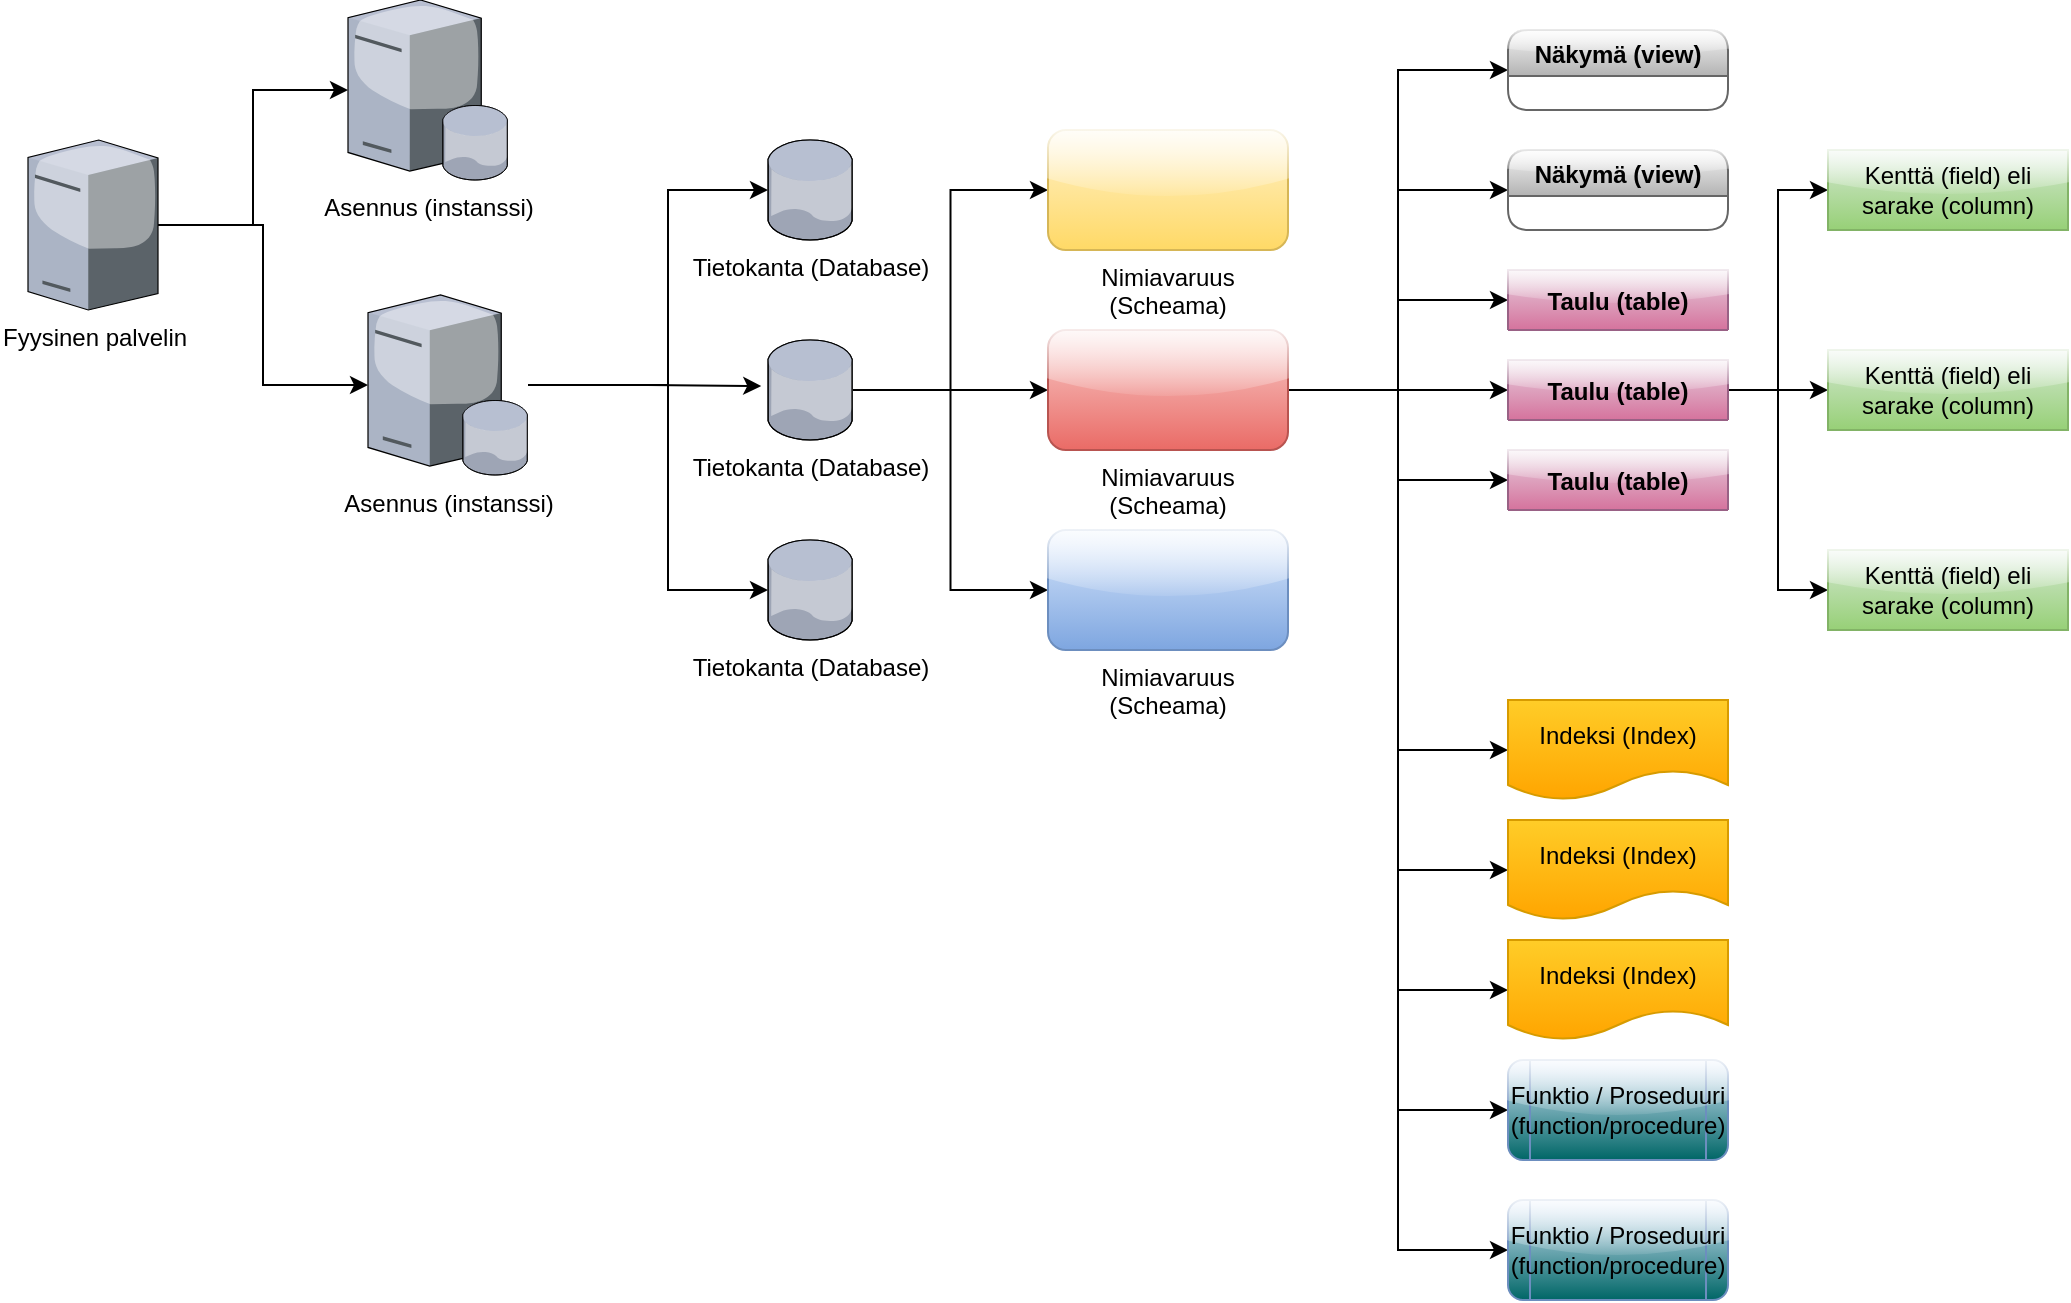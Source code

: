 <mxfile version="20.2.3" type="device"><diagram id="tSSd0yJHiADuqzmqH0pF" name="Page-1"><mxGraphModel dx="1422" dy="865" grid="1" gridSize="10" guides="1" tooltips="1" connect="1" arrows="1" fold="1" page="1" pageScale="1" pageWidth="1169" pageHeight="827" math="0" shadow="0"><root><mxCell id="0"/><mxCell id="1" parent="0"/><mxCell id="-TL9msVDRsdU8F5tQNfk-5" style="edgeStyle=orthogonalEdgeStyle;rounded=0;orthogonalLoop=1;jettySize=auto;html=1;endArrow=classic;endFill=1;" edge="1" parent="1" source="-TL9msVDRsdU8F5tQNfk-1" target="-TL9msVDRsdU8F5tQNfk-3"><mxGeometry relative="1" as="geometry"/></mxCell><mxCell id="-TL9msVDRsdU8F5tQNfk-6" style="edgeStyle=orthogonalEdgeStyle;rounded=0;orthogonalLoop=1;jettySize=auto;html=1;endArrow=classic;endFill=1;" edge="1" parent="1" source="-TL9msVDRsdU8F5tQNfk-1" target="-TL9msVDRsdU8F5tQNfk-4"><mxGeometry relative="1" as="geometry"/></mxCell><mxCell id="-TL9msVDRsdU8F5tQNfk-1" value="Fyysinen palvelin" style="verticalLabelPosition=bottom;sketch=0;aspect=fixed;html=1;verticalAlign=top;strokeColor=none;align=center;outlineConnect=0;shape=mxgraph.citrix.license_server;" vertex="1" parent="1"><mxGeometry x="100" y="100" width="65" height="85" as="geometry"/></mxCell><mxCell id="-TL9msVDRsdU8F5tQNfk-3" value="Asennus (instanssi)" style="verticalLabelPosition=bottom;sketch=0;aspect=fixed;html=1;verticalAlign=top;strokeColor=none;align=center;outlineConnect=0;shape=mxgraph.citrix.database_server;" vertex="1" parent="1"><mxGeometry x="260" y="30" width="80" height="90" as="geometry"/></mxCell><mxCell id="-TL9msVDRsdU8F5tQNfk-16" style="edgeStyle=orthogonalEdgeStyle;rounded=0;orthogonalLoop=1;jettySize=auto;html=1;endArrow=classic;endFill=1;" edge="1" parent="1" source="-TL9msVDRsdU8F5tQNfk-4" target="-TL9msVDRsdU8F5tQNfk-10"><mxGeometry relative="1" as="geometry"><Array as="points"><mxPoint x="420" y="223"/><mxPoint x="420" y="325"/></Array></mxGeometry></mxCell><mxCell id="-TL9msVDRsdU8F5tQNfk-18" style="edgeStyle=orthogonalEdgeStyle;rounded=0;orthogonalLoop=1;jettySize=auto;html=1;endArrow=classic;endFill=1;" edge="1" parent="1" source="-TL9msVDRsdU8F5tQNfk-4" target="-TL9msVDRsdU8F5tQNfk-11"><mxGeometry relative="1" as="geometry"><Array as="points"><mxPoint x="420" y="223"/><mxPoint x="420" y="125"/></Array></mxGeometry></mxCell><mxCell id="-TL9msVDRsdU8F5tQNfk-19" style="edgeStyle=orthogonalEdgeStyle;rounded=0;orthogonalLoop=1;jettySize=auto;html=1;entryX=-0.08;entryY=0.46;entryDx=0;entryDy=0;entryPerimeter=0;endArrow=classic;endFill=1;" edge="1" parent="1" source="-TL9msVDRsdU8F5tQNfk-4" target="-TL9msVDRsdU8F5tQNfk-7"><mxGeometry relative="1" as="geometry"/></mxCell><mxCell id="-TL9msVDRsdU8F5tQNfk-4" value="Asennus (instanssi)" style="verticalLabelPosition=bottom;sketch=0;aspect=fixed;html=1;verticalAlign=top;strokeColor=none;align=center;outlineConnect=0;shape=mxgraph.citrix.database_server;" vertex="1" parent="1"><mxGeometry x="270" y="177.5" width="80" height="90" as="geometry"/></mxCell><mxCell id="-TL9msVDRsdU8F5tQNfk-23" style="edgeStyle=orthogonalEdgeStyle;rounded=0;orthogonalLoop=1;jettySize=auto;html=1;entryX=0;entryY=0.5;entryDx=0;entryDy=0;endArrow=classic;endFill=1;" edge="1" parent="1" source="-TL9msVDRsdU8F5tQNfk-7" target="-TL9msVDRsdU8F5tQNfk-20"><mxGeometry relative="1" as="geometry"/></mxCell><mxCell id="-TL9msVDRsdU8F5tQNfk-24" style="edgeStyle=orthogonalEdgeStyle;rounded=0;orthogonalLoop=1;jettySize=auto;html=1;entryX=0;entryY=0.5;entryDx=0;entryDy=0;endArrow=classic;endFill=1;" edge="1" parent="1" source="-TL9msVDRsdU8F5tQNfk-7" target="-TL9msVDRsdU8F5tQNfk-21"><mxGeometry relative="1" as="geometry"/></mxCell><mxCell id="-TL9msVDRsdU8F5tQNfk-25" style="edgeStyle=orthogonalEdgeStyle;rounded=0;orthogonalLoop=1;jettySize=auto;html=1;entryX=0;entryY=0.5;entryDx=0;entryDy=0;endArrow=classic;endFill=1;" edge="1" parent="1" source="-TL9msVDRsdU8F5tQNfk-7" target="-TL9msVDRsdU8F5tQNfk-22"><mxGeometry relative="1" as="geometry"/></mxCell><mxCell id="-TL9msVDRsdU8F5tQNfk-7" value="Tietokanta (Database)" style="verticalLabelPosition=bottom;sketch=0;aspect=fixed;html=1;verticalAlign=top;strokeColor=none;align=center;outlineConnect=0;shape=mxgraph.citrix.database;" vertex="1" parent="1"><mxGeometry x="470" y="200" width="42.5" height="50" as="geometry"/></mxCell><mxCell id="-TL9msVDRsdU8F5tQNfk-10" value="Tietokanta (Database)" style="verticalLabelPosition=bottom;sketch=0;aspect=fixed;html=1;verticalAlign=top;strokeColor=none;align=center;outlineConnect=0;shape=mxgraph.citrix.database;" vertex="1" parent="1"><mxGeometry x="470" y="300" width="42.5" height="50" as="geometry"/></mxCell><mxCell id="-TL9msVDRsdU8F5tQNfk-11" value="Tietokanta (Database)" style="verticalLabelPosition=bottom;sketch=0;aspect=fixed;html=1;verticalAlign=top;strokeColor=none;align=center;outlineConnect=0;shape=mxgraph.citrix.database;" vertex="1" parent="1"><mxGeometry x="470" y="100" width="42.5" height="50" as="geometry"/></mxCell><mxCell id="-TL9msVDRsdU8F5tQNfk-20" value="Nimiavaruus (Scheama)" style="rounded=1;whiteSpace=wrap;html=1;labelPosition=center;verticalLabelPosition=bottom;align=center;verticalAlign=top;fillColor=#fff2cc;strokeColor=#d6b656;shadow=0;glass=1;sketch=0;gradientColor=#ffd966;" vertex="1" parent="1"><mxGeometry x="610" y="95" width="120" height="60" as="geometry"/></mxCell><mxCell id="-TL9msVDRsdU8F5tQNfk-65" style="edgeStyle=orthogonalEdgeStyle;rounded=0;orthogonalLoop=1;jettySize=auto;html=1;entryX=0;entryY=0.5;entryDx=0;entryDy=0;endArrow=classic;endFill=1;" edge="1" parent="1" source="-TL9msVDRsdU8F5tQNfk-21" target="-TL9msVDRsdU8F5tQNfk-26"><mxGeometry relative="1" as="geometry"/></mxCell><mxCell id="-TL9msVDRsdU8F5tQNfk-67" style="edgeStyle=orthogonalEdgeStyle;rounded=0;orthogonalLoop=1;jettySize=auto;html=1;entryX=0;entryY=0.5;entryDx=0;entryDy=0;endArrow=classic;endFill=1;" edge="1" parent="1" source="-TL9msVDRsdU8F5tQNfk-21" target="-TL9msVDRsdU8F5tQNfk-52"><mxGeometry relative="1" as="geometry"/></mxCell><mxCell id="-TL9msVDRsdU8F5tQNfk-68" style="edgeStyle=orthogonalEdgeStyle;rounded=0;orthogonalLoop=1;jettySize=auto;html=1;entryX=0;entryY=0.5;entryDx=0;entryDy=0;endArrow=classic;endFill=1;" edge="1" parent="1" source="-TL9msVDRsdU8F5tQNfk-21" target="-TL9msVDRsdU8F5tQNfk-39"><mxGeometry relative="1" as="geometry"/></mxCell><mxCell id="-TL9msVDRsdU8F5tQNfk-79" style="edgeStyle=orthogonalEdgeStyle;rounded=0;orthogonalLoop=1;jettySize=auto;html=1;entryX=0;entryY=0.5;entryDx=0;entryDy=0;endArrow=classic;endFill=1;" edge="1" parent="1" source="-TL9msVDRsdU8F5tQNfk-21" target="-TL9msVDRsdU8F5tQNfk-76"><mxGeometry relative="1" as="geometry"/></mxCell><mxCell id="-TL9msVDRsdU8F5tQNfk-80" style="edgeStyle=orthogonalEdgeStyle;rounded=0;orthogonalLoop=1;jettySize=auto;html=1;entryX=0;entryY=0.5;entryDx=0;entryDy=0;endArrow=classic;endFill=1;" edge="1" parent="1" source="-TL9msVDRsdU8F5tQNfk-21" target="-TL9msVDRsdU8F5tQNfk-78"><mxGeometry relative="1" as="geometry"/></mxCell><mxCell id="-TL9msVDRsdU8F5tQNfk-81" style="edgeStyle=orthogonalEdgeStyle;rounded=0;orthogonalLoop=1;jettySize=auto;html=1;entryX=0;entryY=0.5;entryDx=0;entryDy=0;endArrow=classic;endFill=1;" edge="1" parent="1" source="-TL9msVDRsdU8F5tQNfk-21" target="-TL9msVDRsdU8F5tQNfk-77"><mxGeometry relative="1" as="geometry"/></mxCell><mxCell id="-TL9msVDRsdU8F5tQNfk-85" style="edgeStyle=orthogonalEdgeStyle;rounded=0;orthogonalLoop=1;jettySize=auto;html=1;entryX=0;entryY=0.5;entryDx=0;entryDy=0;endArrow=classic;endFill=1;" edge="1" parent="1" source="-TL9msVDRsdU8F5tQNfk-21" target="-TL9msVDRsdU8F5tQNfk-82"><mxGeometry relative="1" as="geometry"/></mxCell><mxCell id="-TL9msVDRsdU8F5tQNfk-86" style="edgeStyle=orthogonalEdgeStyle;rounded=0;orthogonalLoop=1;jettySize=auto;html=1;entryX=0;entryY=0.5;entryDx=0;entryDy=0;endArrow=classic;endFill=1;" edge="1" parent="1" source="-TL9msVDRsdU8F5tQNfk-21" target="-TL9msVDRsdU8F5tQNfk-83"><mxGeometry relative="1" as="geometry"/></mxCell><mxCell id="-TL9msVDRsdU8F5tQNfk-89" style="edgeStyle=orthogonalEdgeStyle;rounded=0;orthogonalLoop=1;jettySize=auto;html=1;entryX=0;entryY=0.5;entryDx=0;entryDy=0;endArrow=classic;endFill=1;" edge="1" parent="1" source="-TL9msVDRsdU8F5tQNfk-21" target="-TL9msVDRsdU8F5tQNfk-87"><mxGeometry relative="1" as="geometry"/></mxCell><mxCell id="-TL9msVDRsdU8F5tQNfk-90" style="edgeStyle=orthogonalEdgeStyle;rounded=0;orthogonalLoop=1;jettySize=auto;html=1;entryX=0;entryY=0.5;entryDx=0;entryDy=0;endArrow=classic;endFill=1;" edge="1" parent="1" source="-TL9msVDRsdU8F5tQNfk-21" target="-TL9msVDRsdU8F5tQNfk-88"><mxGeometry relative="1" as="geometry"/></mxCell><mxCell id="-TL9msVDRsdU8F5tQNfk-21" value="Nimiavaruus (Scheama)" style="rounded=1;whiteSpace=wrap;html=1;labelPosition=center;verticalLabelPosition=bottom;align=center;verticalAlign=top;fillColor=#f8cecc;strokeColor=#b85450;shadow=0;glass=1;sketch=0;gradientColor=#ea6b66;" vertex="1" parent="1"><mxGeometry x="610" y="195" width="120" height="60" as="geometry"/></mxCell><mxCell id="-TL9msVDRsdU8F5tQNfk-22" value="Nimiavaruus (Scheama)" style="rounded=1;whiteSpace=wrap;html=1;labelPosition=center;verticalLabelPosition=bottom;align=center;verticalAlign=top;fillColor=#dae8fc;strokeColor=#6c8ebf;shadow=0;glass=1;sketch=0;gradientColor=#7ea6e0;" vertex="1" parent="1"><mxGeometry x="610" y="295" width="120" height="60" as="geometry"/></mxCell><mxCell id="-TL9msVDRsdU8F5tQNfk-26" value="Taulu (table)" style="shape=table;startSize=30;container=1;collapsible=1;childLayout=tableLayout;fixedRows=1;rowLines=0;fontStyle=1;align=center;resizeLast=1;rounded=1;shadow=0;glass=1;sketch=0;gradientColor=#d5739d;fillColor=#e6d0de;strokeColor=#996185;" vertex="1" collapsed="1" parent="1"><mxGeometry x="840" y="165" width="110" height="30" as="geometry"><mxRectangle x="890" y="110" width="150" height="160" as="alternateBounds"/></mxGeometry></mxCell><mxCell id="-TL9msVDRsdU8F5tQNfk-27" value="" style="shape=tableRow;horizontal=0;startSize=0;swimlaneHead=0;swimlaneBody=0;fillColor=none;collapsible=0;dropTarget=0;points=[[0,0.5],[1,0.5]];portConstraint=eastwest;top=0;left=0;right=0;bottom=1;rounded=1;shadow=0;glass=1;sketch=0;" vertex="1" parent="-TL9msVDRsdU8F5tQNfk-26"><mxGeometry y="30" width="150" height="40" as="geometry"/></mxCell><mxCell id="-TL9msVDRsdU8F5tQNfk-28" value="PK" style="shape=partialRectangle;connectable=0;fillColor=none;top=0;left=0;bottom=0;right=0;fontStyle=1;overflow=hidden;rounded=1;shadow=0;glass=1;sketch=0;" vertex="1" parent="-TL9msVDRsdU8F5tQNfk-27"><mxGeometry width="30" height="40" as="geometry"><mxRectangle width="30" height="40" as="alternateBounds"/></mxGeometry></mxCell><mxCell id="-TL9msVDRsdU8F5tQNfk-29" value="UniqueID" style="shape=partialRectangle;connectable=0;fillColor=none;top=0;left=0;bottom=0;right=0;align=left;spacingLeft=6;fontStyle=5;overflow=hidden;rounded=1;shadow=0;glass=1;sketch=0;" vertex="1" parent="-TL9msVDRsdU8F5tQNfk-27"><mxGeometry x="30" width="120" height="40" as="geometry"><mxRectangle width="120" height="40" as="alternateBounds"/></mxGeometry></mxCell><mxCell id="-TL9msVDRsdU8F5tQNfk-30" value="" style="shape=tableRow;horizontal=0;startSize=0;swimlaneHead=0;swimlaneBody=0;fillColor=none;collapsible=0;dropTarget=0;points=[[0,0.5],[1,0.5]];portConstraint=eastwest;top=0;left=0;right=0;bottom=0;rounded=1;shadow=0;glass=1;sketch=0;" vertex="1" parent="-TL9msVDRsdU8F5tQNfk-26"><mxGeometry y="70" width="150" height="30" as="geometry"/></mxCell><mxCell id="-TL9msVDRsdU8F5tQNfk-31" value="" style="shape=partialRectangle;connectable=0;fillColor=none;top=0;left=0;bottom=0;right=0;editable=1;overflow=hidden;rounded=1;shadow=0;glass=1;sketch=0;" vertex="1" parent="-TL9msVDRsdU8F5tQNfk-30"><mxGeometry width="30" height="30" as="geometry"><mxRectangle width="30" height="30" as="alternateBounds"/></mxGeometry></mxCell><mxCell id="-TL9msVDRsdU8F5tQNfk-32" value="" style="shape=partialRectangle;connectable=0;fillColor=none;top=0;left=0;bottom=0;right=0;align=left;spacingLeft=6;overflow=hidden;rounded=1;shadow=0;glass=1;sketch=0;" vertex="1" parent="-TL9msVDRsdU8F5tQNfk-30"><mxGeometry x="30" width="120" height="30" as="geometry"><mxRectangle width="120" height="30" as="alternateBounds"/></mxGeometry></mxCell><mxCell id="-TL9msVDRsdU8F5tQNfk-33" value="" style="shape=tableRow;horizontal=0;startSize=0;swimlaneHead=0;swimlaneBody=0;fillColor=none;collapsible=0;dropTarget=0;points=[[0,0.5],[1,0.5]];portConstraint=eastwest;top=0;left=0;right=0;bottom=0;rounded=1;shadow=0;glass=1;sketch=0;" vertex="1" parent="-TL9msVDRsdU8F5tQNfk-26"><mxGeometry y="100" width="150" height="30" as="geometry"/></mxCell><mxCell id="-TL9msVDRsdU8F5tQNfk-34" value="" style="shape=partialRectangle;connectable=0;fillColor=none;top=0;left=0;bottom=0;right=0;editable=1;overflow=hidden;rounded=1;shadow=0;glass=1;sketch=0;" vertex="1" parent="-TL9msVDRsdU8F5tQNfk-33"><mxGeometry width="30" height="30" as="geometry"><mxRectangle width="30" height="30" as="alternateBounds"/></mxGeometry></mxCell><mxCell id="-TL9msVDRsdU8F5tQNfk-35" value="" style="shape=partialRectangle;connectable=0;fillColor=none;top=0;left=0;bottom=0;right=0;align=left;spacingLeft=6;overflow=hidden;rounded=1;shadow=0;glass=1;sketch=0;" vertex="1" parent="-TL9msVDRsdU8F5tQNfk-33"><mxGeometry x="30" width="120" height="30" as="geometry"><mxRectangle width="120" height="30" as="alternateBounds"/></mxGeometry></mxCell><mxCell id="-TL9msVDRsdU8F5tQNfk-36" value="" style="shape=tableRow;horizontal=0;startSize=0;swimlaneHead=0;swimlaneBody=0;fillColor=none;collapsible=0;dropTarget=0;points=[[0,0.5],[1,0.5]];portConstraint=eastwest;top=0;left=0;right=0;bottom=0;rounded=1;shadow=0;glass=1;sketch=0;" vertex="1" parent="-TL9msVDRsdU8F5tQNfk-26"><mxGeometry y="130" width="150" height="30" as="geometry"/></mxCell><mxCell id="-TL9msVDRsdU8F5tQNfk-37" value="" style="shape=partialRectangle;connectable=0;fillColor=none;top=0;left=0;bottom=0;right=0;editable=1;overflow=hidden;rounded=1;shadow=0;glass=1;sketch=0;" vertex="1" parent="-TL9msVDRsdU8F5tQNfk-36"><mxGeometry width="30" height="30" as="geometry"><mxRectangle width="30" height="30" as="alternateBounds"/></mxGeometry></mxCell><mxCell id="-TL9msVDRsdU8F5tQNfk-38" value="" style="shape=partialRectangle;connectable=0;fillColor=none;top=0;left=0;bottom=0;right=0;align=left;spacingLeft=6;overflow=hidden;rounded=1;shadow=0;glass=1;sketch=0;" vertex="1" parent="-TL9msVDRsdU8F5tQNfk-36"><mxGeometry x="30" width="120" height="30" as="geometry"><mxRectangle width="120" height="30" as="alternateBounds"/></mxGeometry></mxCell><mxCell id="-TL9msVDRsdU8F5tQNfk-72" style="edgeStyle=orthogonalEdgeStyle;rounded=0;orthogonalLoop=1;jettySize=auto;html=1;entryX=0;entryY=0.5;entryDx=0;entryDy=0;endArrow=classic;endFill=1;" edge="1" parent="1" source="-TL9msVDRsdU8F5tQNfk-39" target="-TL9msVDRsdU8F5tQNfk-69"><mxGeometry relative="1" as="geometry"/></mxCell><mxCell id="-TL9msVDRsdU8F5tQNfk-73" style="edgeStyle=orthogonalEdgeStyle;rounded=0;orthogonalLoop=1;jettySize=auto;html=1;entryX=0;entryY=0.5;entryDx=0;entryDy=0;endArrow=classic;endFill=1;" edge="1" parent="1" source="-TL9msVDRsdU8F5tQNfk-39" target="-TL9msVDRsdU8F5tQNfk-70"><mxGeometry relative="1" as="geometry"/></mxCell><mxCell id="-TL9msVDRsdU8F5tQNfk-74" style="edgeStyle=orthogonalEdgeStyle;rounded=0;orthogonalLoop=1;jettySize=auto;html=1;entryX=0;entryY=0.5;entryDx=0;entryDy=0;endArrow=classic;endFill=1;" edge="1" parent="1" source="-TL9msVDRsdU8F5tQNfk-39" target="-TL9msVDRsdU8F5tQNfk-71"><mxGeometry relative="1" as="geometry"/></mxCell><mxCell id="-TL9msVDRsdU8F5tQNfk-39" value="Taulu (table)" style="shape=table;startSize=30;container=1;collapsible=1;childLayout=tableLayout;fixedRows=1;rowLines=0;fontStyle=1;align=center;resizeLast=1;rounded=1;shadow=0;glass=1;sketch=0;gradientColor=#d5739d;fillColor=#e6d0de;strokeColor=#996185;" vertex="1" collapsed="1" parent="1"><mxGeometry x="840" y="210" width="110" height="30" as="geometry"><mxRectangle x="890" y="207.5" width="150" height="160" as="alternateBounds"/></mxGeometry></mxCell><mxCell id="-TL9msVDRsdU8F5tQNfk-40" value="" style="shape=tableRow;horizontal=0;startSize=0;swimlaneHead=0;swimlaneBody=0;fillColor=none;collapsible=0;dropTarget=0;points=[[0,0.5],[1,0.5]];portConstraint=eastwest;top=0;left=0;right=0;bottom=1;rounded=1;shadow=0;glass=1;sketch=0;" vertex="1" parent="-TL9msVDRsdU8F5tQNfk-39"><mxGeometry y="30" width="150" height="40" as="geometry"/></mxCell><mxCell id="-TL9msVDRsdU8F5tQNfk-41" value="PK" style="shape=partialRectangle;connectable=0;fillColor=none;top=0;left=0;bottom=0;right=0;fontStyle=1;overflow=hidden;rounded=1;shadow=0;glass=1;sketch=0;" vertex="1" parent="-TL9msVDRsdU8F5tQNfk-40"><mxGeometry width="30" height="40" as="geometry"><mxRectangle width="30" height="40" as="alternateBounds"/></mxGeometry></mxCell><mxCell id="-TL9msVDRsdU8F5tQNfk-42" value="UniqueID" style="shape=partialRectangle;connectable=0;fillColor=none;top=0;left=0;bottom=0;right=0;align=left;spacingLeft=6;fontStyle=5;overflow=hidden;rounded=1;shadow=0;glass=1;sketch=0;" vertex="1" parent="-TL9msVDRsdU8F5tQNfk-40"><mxGeometry x="30" width="120" height="40" as="geometry"><mxRectangle width="120" height="40" as="alternateBounds"/></mxGeometry></mxCell><mxCell id="-TL9msVDRsdU8F5tQNfk-43" value="" style="shape=tableRow;horizontal=0;startSize=0;swimlaneHead=0;swimlaneBody=0;fillColor=none;collapsible=0;dropTarget=0;points=[[0,0.5],[1,0.5]];portConstraint=eastwest;top=0;left=0;right=0;bottom=0;rounded=1;shadow=0;glass=1;sketch=0;" vertex="1" parent="-TL9msVDRsdU8F5tQNfk-39"><mxGeometry y="70" width="150" height="30" as="geometry"/></mxCell><mxCell id="-TL9msVDRsdU8F5tQNfk-44" value="" style="shape=partialRectangle;connectable=0;fillColor=none;top=0;left=0;bottom=0;right=0;editable=1;overflow=hidden;rounded=1;shadow=0;glass=1;sketch=0;" vertex="1" parent="-TL9msVDRsdU8F5tQNfk-43"><mxGeometry width="30" height="30" as="geometry"><mxRectangle width="30" height="30" as="alternateBounds"/></mxGeometry></mxCell><mxCell id="-TL9msVDRsdU8F5tQNfk-45" value="" style="shape=partialRectangle;connectable=0;fillColor=none;top=0;left=0;bottom=0;right=0;align=left;spacingLeft=6;overflow=hidden;rounded=1;shadow=0;glass=1;sketch=0;" vertex="1" parent="-TL9msVDRsdU8F5tQNfk-43"><mxGeometry x="30" width="120" height="30" as="geometry"><mxRectangle width="120" height="30" as="alternateBounds"/></mxGeometry></mxCell><mxCell id="-TL9msVDRsdU8F5tQNfk-46" value="" style="shape=tableRow;horizontal=0;startSize=0;swimlaneHead=0;swimlaneBody=0;fillColor=none;collapsible=0;dropTarget=0;points=[[0,0.5],[1,0.5]];portConstraint=eastwest;top=0;left=0;right=0;bottom=0;rounded=1;shadow=0;glass=1;sketch=0;" vertex="1" parent="-TL9msVDRsdU8F5tQNfk-39"><mxGeometry y="100" width="150" height="30" as="geometry"/></mxCell><mxCell id="-TL9msVDRsdU8F5tQNfk-47" value="" style="shape=partialRectangle;connectable=0;fillColor=none;top=0;left=0;bottom=0;right=0;editable=1;overflow=hidden;rounded=1;shadow=0;glass=1;sketch=0;" vertex="1" parent="-TL9msVDRsdU8F5tQNfk-46"><mxGeometry width="30" height="30" as="geometry"><mxRectangle width="30" height="30" as="alternateBounds"/></mxGeometry></mxCell><mxCell id="-TL9msVDRsdU8F5tQNfk-48" value="" style="shape=partialRectangle;connectable=0;fillColor=none;top=0;left=0;bottom=0;right=0;align=left;spacingLeft=6;overflow=hidden;rounded=1;shadow=0;glass=1;sketch=0;" vertex="1" parent="-TL9msVDRsdU8F5tQNfk-46"><mxGeometry x="30" width="120" height="30" as="geometry"><mxRectangle width="120" height="30" as="alternateBounds"/></mxGeometry></mxCell><mxCell id="-TL9msVDRsdU8F5tQNfk-49" value="" style="shape=tableRow;horizontal=0;startSize=0;swimlaneHead=0;swimlaneBody=0;fillColor=none;collapsible=0;dropTarget=0;points=[[0,0.5],[1,0.5]];portConstraint=eastwest;top=0;left=0;right=0;bottom=0;rounded=1;shadow=0;glass=1;sketch=0;" vertex="1" parent="-TL9msVDRsdU8F5tQNfk-39"><mxGeometry y="130" width="150" height="30" as="geometry"/></mxCell><mxCell id="-TL9msVDRsdU8F5tQNfk-50" value="" style="shape=partialRectangle;connectable=0;fillColor=none;top=0;left=0;bottom=0;right=0;editable=1;overflow=hidden;rounded=1;shadow=0;glass=1;sketch=0;" vertex="1" parent="-TL9msVDRsdU8F5tQNfk-49"><mxGeometry width="30" height="30" as="geometry"><mxRectangle width="30" height="30" as="alternateBounds"/></mxGeometry></mxCell><mxCell id="-TL9msVDRsdU8F5tQNfk-51" value="" style="shape=partialRectangle;connectable=0;fillColor=none;top=0;left=0;bottom=0;right=0;align=left;spacingLeft=6;overflow=hidden;rounded=1;shadow=0;glass=1;sketch=0;" vertex="1" parent="-TL9msVDRsdU8F5tQNfk-49"><mxGeometry x="30" width="120" height="30" as="geometry"><mxRectangle width="120" height="30" as="alternateBounds"/></mxGeometry></mxCell><mxCell id="-TL9msVDRsdU8F5tQNfk-52" value="Taulu (table)" style="shape=table;startSize=30;container=1;collapsible=1;childLayout=tableLayout;fixedRows=1;rowLines=0;fontStyle=1;align=center;resizeLast=1;rounded=1;shadow=0;glass=1;sketch=0;gradientColor=#d5739d;fillColor=#e6d0de;strokeColor=#996185;" vertex="1" collapsed="1" parent="1"><mxGeometry x="840" y="255" width="110" height="30" as="geometry"><mxRectangle x="880" y="135" width="150" height="160" as="alternateBounds"/></mxGeometry></mxCell><mxCell id="-TL9msVDRsdU8F5tQNfk-53" value="" style="shape=tableRow;horizontal=0;startSize=0;swimlaneHead=0;swimlaneBody=0;fillColor=none;collapsible=0;dropTarget=0;points=[[0,0.5],[1,0.5]];portConstraint=eastwest;top=0;left=0;right=0;bottom=1;rounded=1;shadow=0;glass=1;sketch=0;" vertex="1" parent="-TL9msVDRsdU8F5tQNfk-52"><mxGeometry y="30" width="150" height="40" as="geometry"/></mxCell><mxCell id="-TL9msVDRsdU8F5tQNfk-54" value="PK" style="shape=partialRectangle;connectable=0;fillColor=none;top=0;left=0;bottom=0;right=0;fontStyle=1;overflow=hidden;rounded=1;shadow=0;glass=1;sketch=0;" vertex="1" parent="-TL9msVDRsdU8F5tQNfk-53"><mxGeometry width="30" height="40" as="geometry"><mxRectangle width="30" height="40" as="alternateBounds"/></mxGeometry></mxCell><mxCell id="-TL9msVDRsdU8F5tQNfk-55" value="UniqueID" style="shape=partialRectangle;connectable=0;fillColor=none;top=0;left=0;bottom=0;right=0;align=left;spacingLeft=6;fontStyle=5;overflow=hidden;rounded=1;shadow=0;glass=1;sketch=0;" vertex="1" parent="-TL9msVDRsdU8F5tQNfk-53"><mxGeometry x="30" width="120" height="40" as="geometry"><mxRectangle width="120" height="40" as="alternateBounds"/></mxGeometry></mxCell><mxCell id="-TL9msVDRsdU8F5tQNfk-56" value="" style="shape=tableRow;horizontal=0;startSize=0;swimlaneHead=0;swimlaneBody=0;fillColor=none;collapsible=0;dropTarget=0;points=[[0,0.5],[1,0.5]];portConstraint=eastwest;top=0;left=0;right=0;bottom=0;rounded=1;shadow=0;glass=1;sketch=0;" vertex="1" parent="-TL9msVDRsdU8F5tQNfk-52"><mxGeometry y="70" width="150" height="30" as="geometry"/></mxCell><mxCell id="-TL9msVDRsdU8F5tQNfk-57" value="" style="shape=partialRectangle;connectable=0;fillColor=none;top=0;left=0;bottom=0;right=0;editable=1;overflow=hidden;rounded=1;shadow=0;glass=1;sketch=0;" vertex="1" parent="-TL9msVDRsdU8F5tQNfk-56"><mxGeometry width="30" height="30" as="geometry"><mxRectangle width="30" height="30" as="alternateBounds"/></mxGeometry></mxCell><mxCell id="-TL9msVDRsdU8F5tQNfk-58" value="" style="shape=partialRectangle;connectable=0;fillColor=none;top=0;left=0;bottom=0;right=0;align=left;spacingLeft=6;overflow=hidden;rounded=1;shadow=0;glass=1;sketch=0;" vertex="1" parent="-TL9msVDRsdU8F5tQNfk-56"><mxGeometry x="30" width="120" height="30" as="geometry"><mxRectangle width="120" height="30" as="alternateBounds"/></mxGeometry></mxCell><mxCell id="-TL9msVDRsdU8F5tQNfk-59" value="" style="shape=tableRow;horizontal=0;startSize=0;swimlaneHead=0;swimlaneBody=0;fillColor=none;collapsible=0;dropTarget=0;points=[[0,0.5],[1,0.5]];portConstraint=eastwest;top=0;left=0;right=0;bottom=0;rounded=1;shadow=0;glass=1;sketch=0;" vertex="1" parent="-TL9msVDRsdU8F5tQNfk-52"><mxGeometry y="100" width="150" height="30" as="geometry"/></mxCell><mxCell id="-TL9msVDRsdU8F5tQNfk-60" value="" style="shape=partialRectangle;connectable=0;fillColor=none;top=0;left=0;bottom=0;right=0;editable=1;overflow=hidden;rounded=1;shadow=0;glass=1;sketch=0;" vertex="1" parent="-TL9msVDRsdU8F5tQNfk-59"><mxGeometry width="30" height="30" as="geometry"><mxRectangle width="30" height="30" as="alternateBounds"/></mxGeometry></mxCell><mxCell id="-TL9msVDRsdU8F5tQNfk-61" value="" style="shape=partialRectangle;connectable=0;fillColor=none;top=0;left=0;bottom=0;right=0;align=left;spacingLeft=6;overflow=hidden;rounded=1;shadow=0;glass=1;sketch=0;" vertex="1" parent="-TL9msVDRsdU8F5tQNfk-59"><mxGeometry x="30" width="120" height="30" as="geometry"><mxRectangle width="120" height="30" as="alternateBounds"/></mxGeometry></mxCell><mxCell id="-TL9msVDRsdU8F5tQNfk-62" value="" style="shape=tableRow;horizontal=0;startSize=0;swimlaneHead=0;swimlaneBody=0;fillColor=none;collapsible=0;dropTarget=0;points=[[0,0.5],[1,0.5]];portConstraint=eastwest;top=0;left=0;right=0;bottom=0;rounded=1;shadow=0;glass=1;sketch=0;" vertex="1" parent="-TL9msVDRsdU8F5tQNfk-52"><mxGeometry y="130" width="150" height="30" as="geometry"/></mxCell><mxCell id="-TL9msVDRsdU8F5tQNfk-63" value="" style="shape=partialRectangle;connectable=0;fillColor=none;top=0;left=0;bottom=0;right=0;editable=1;overflow=hidden;rounded=1;shadow=0;glass=1;sketch=0;" vertex="1" parent="-TL9msVDRsdU8F5tQNfk-62"><mxGeometry width="30" height="30" as="geometry"><mxRectangle width="30" height="30" as="alternateBounds"/></mxGeometry></mxCell><mxCell id="-TL9msVDRsdU8F5tQNfk-64" value="" style="shape=partialRectangle;connectable=0;fillColor=none;top=0;left=0;bottom=0;right=0;align=left;spacingLeft=6;overflow=hidden;rounded=1;shadow=0;glass=1;sketch=0;" vertex="1" parent="-TL9msVDRsdU8F5tQNfk-62"><mxGeometry x="30" width="120" height="30" as="geometry"><mxRectangle width="120" height="30" as="alternateBounds"/></mxGeometry></mxCell><mxCell id="-TL9msVDRsdU8F5tQNfk-69" value="Kenttä (field) eli sarake (column)" style="rounded=0;whiteSpace=wrap;html=1;shadow=0;glass=1;sketch=0;gradientColor=#97d077;fillColor=#d5e8d4;strokeColor=#82b366;" vertex="1" parent="1"><mxGeometry x="1000" y="105" width="120" height="40" as="geometry"/></mxCell><mxCell id="-TL9msVDRsdU8F5tQNfk-70" value="Kenttä (field) eli sarake (column)" style="rounded=0;whiteSpace=wrap;html=1;shadow=0;glass=1;sketch=0;gradientColor=#97d077;fillColor=#d5e8d4;strokeColor=#82b366;" vertex="1" parent="1"><mxGeometry x="1000" y="205" width="120" height="40" as="geometry"/></mxCell><mxCell id="-TL9msVDRsdU8F5tQNfk-71" value="Kenttä (field) eli sarake (column)" style="rounded=0;whiteSpace=wrap;html=1;shadow=0;glass=1;sketch=0;gradientColor=#97d077;fillColor=#d5e8d4;strokeColor=#82b366;" vertex="1" parent="1"><mxGeometry x="1000" y="305" width="120" height="40" as="geometry"/></mxCell><mxCell id="-TL9msVDRsdU8F5tQNfk-76" value="Indeksi (Index)" style="shape=document;whiteSpace=wrap;html=1;boundedLbl=1;rounded=1;shadow=0;glass=1;sketch=0;gradientColor=#ffa500;fillColor=#ffcd28;strokeColor=#d79b00;" vertex="1" parent="1"><mxGeometry x="840" y="380" width="110" height="50" as="geometry"/></mxCell><mxCell id="-TL9msVDRsdU8F5tQNfk-77" value="Indeksi (Index)" style="shape=document;whiteSpace=wrap;html=1;boundedLbl=1;rounded=1;shadow=0;glass=1;sketch=0;gradientColor=#ffa500;fillColor=#ffcd28;strokeColor=#d79b00;" vertex="1" parent="1"><mxGeometry x="840" y="500" width="110" height="50" as="geometry"/></mxCell><mxCell id="-TL9msVDRsdU8F5tQNfk-78" value="Indeksi (Index)" style="shape=document;whiteSpace=wrap;html=1;boundedLbl=1;rounded=1;shadow=0;glass=1;sketch=0;gradientColor=#ffa500;fillColor=#ffcd28;strokeColor=#d79b00;" vertex="1" parent="1"><mxGeometry x="840" y="440" width="110" height="50" as="geometry"/></mxCell><mxCell id="-TL9msVDRsdU8F5tQNfk-82" value="Näkymä (view)" style="swimlane;rounded=1;shadow=0;glass=1;sketch=0;gradientColor=#b3b3b3;fillColor=#f5f5f5;strokeColor=#666666;" vertex="1" parent="1"><mxGeometry x="840" y="45" width="110" height="40" as="geometry"/></mxCell><mxCell id="-TL9msVDRsdU8F5tQNfk-83" value="Näkymä (view)" style="swimlane;rounded=1;shadow=0;glass=1;sketch=0;gradientColor=#b3b3b3;fillColor=#f5f5f5;strokeColor=#666666;" vertex="1" parent="1"><mxGeometry x="840" y="105" width="110" height="40" as="geometry"/></mxCell><mxCell id="-TL9msVDRsdU8F5tQNfk-87" value="Funktio / Proseduuri (function/procedure)" style="shape=process;whiteSpace=wrap;html=1;backgroundOutline=1;rounded=1;shadow=0;glass=1;sketch=0;gradientColor=#006666;fillColor=#dae8fc;strokeColor=#6c8ebf;" vertex="1" parent="1"><mxGeometry x="840" y="560" width="110" height="50" as="geometry"/></mxCell><mxCell id="-TL9msVDRsdU8F5tQNfk-88" value="Funktio / Proseduuri (function/procedure)" style="shape=process;whiteSpace=wrap;html=1;backgroundOutline=1;rounded=1;shadow=0;glass=1;sketch=0;gradientColor=#006666;fillColor=#dae8fc;strokeColor=#6c8ebf;" vertex="1" parent="1"><mxGeometry x="840" y="630" width="110" height="50" as="geometry"/></mxCell></root></mxGraphModel></diagram></mxfile>